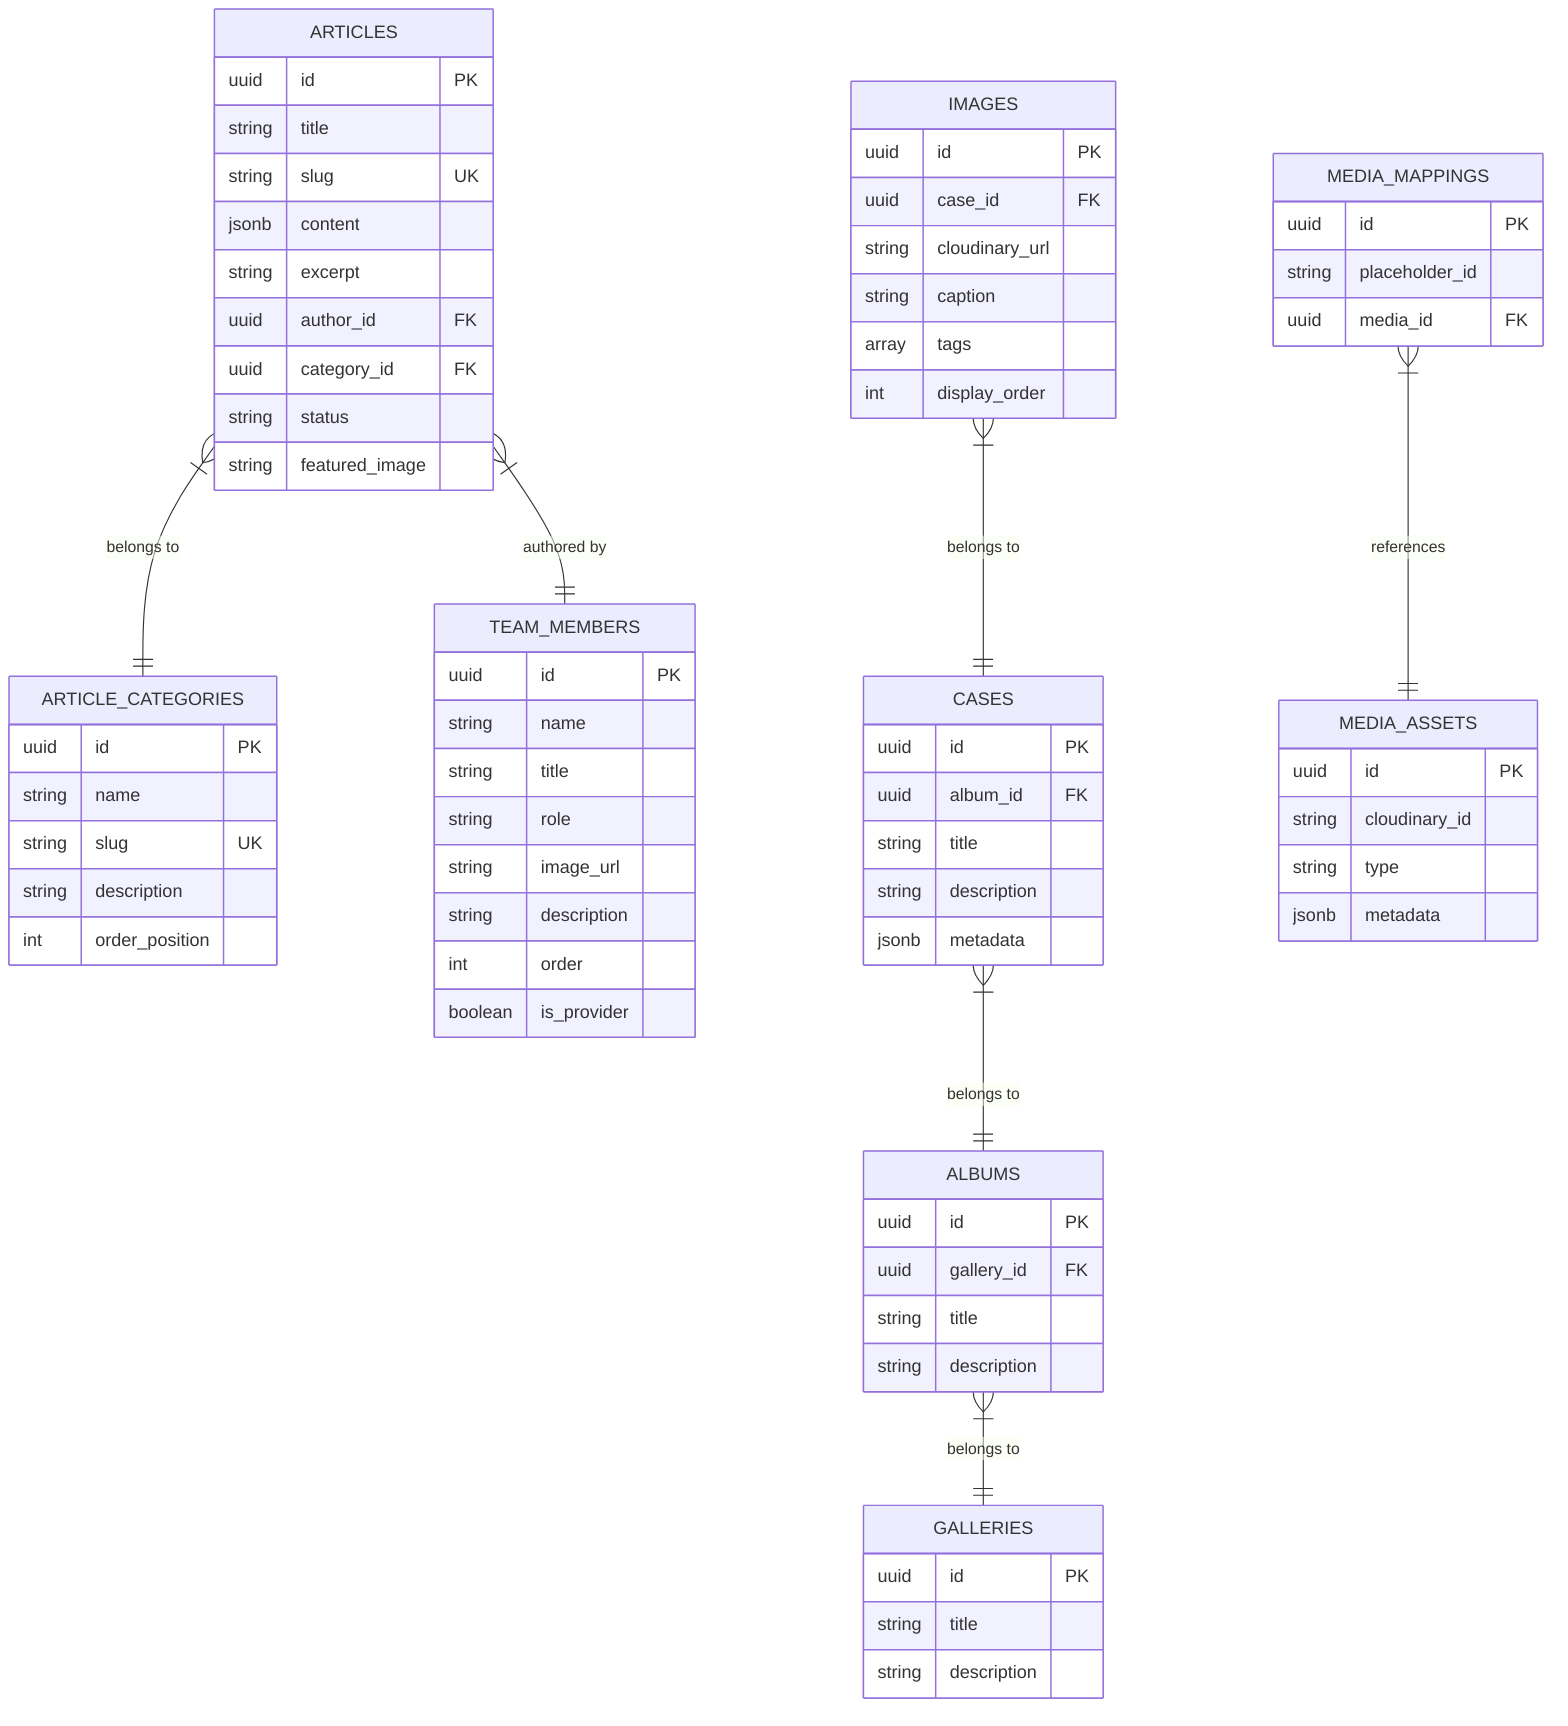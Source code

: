 erDiagram
    ARTICLES {
        uuid id PK
        string title
        string slug UK
        jsonb content
        string excerpt
        uuid author_id FK
        uuid category_id FK
        string status
        string featured_image
    }
    
    ARTICLE_CATEGORIES {
        uuid id PK
        string name
        string slug UK
        string description
        int order_position
    }
    
    TEAM_MEMBERS {
        uuid id PK
        string name
        string title
        string role
        string image_url
        string description
        int order
        boolean is_provider
    }
    
    GALLERIES {
        uuid id PK
        string title
        string description
    }
    
    ALBUMS {
        uuid id PK
        uuid gallery_id FK
        string title
        string description
    }
    
    CASES {
        uuid id PK
        uuid album_id FK
        string title
        string description
        jsonb metadata
    }
    
    IMAGES {
        uuid id PK
        uuid case_id FK
        string cloudinary_url
        string caption
        array tags
        int display_order
    }
    
    MEDIA_ASSETS {
        uuid id PK
        string cloudinary_id
        string type
        jsonb metadata
    }
    
    MEDIA_MAPPINGS {
        uuid id PK
        string placeholder_id
        uuid media_id FK
    }
    
    ARTICLES }|--|| ARTICLE_CATEGORIES : "belongs to"
    ARTICLES }|--|| TEAM_MEMBERS : "authored by"
    ALBUMS }|--|| GALLERIES : "belongs to"
    CASES }|--|| ALBUMS : "belongs to"
    IMAGES }|--|| CASES : "belongs to"
    MEDIA_MAPPINGS }|--|| MEDIA_ASSETS : "references"